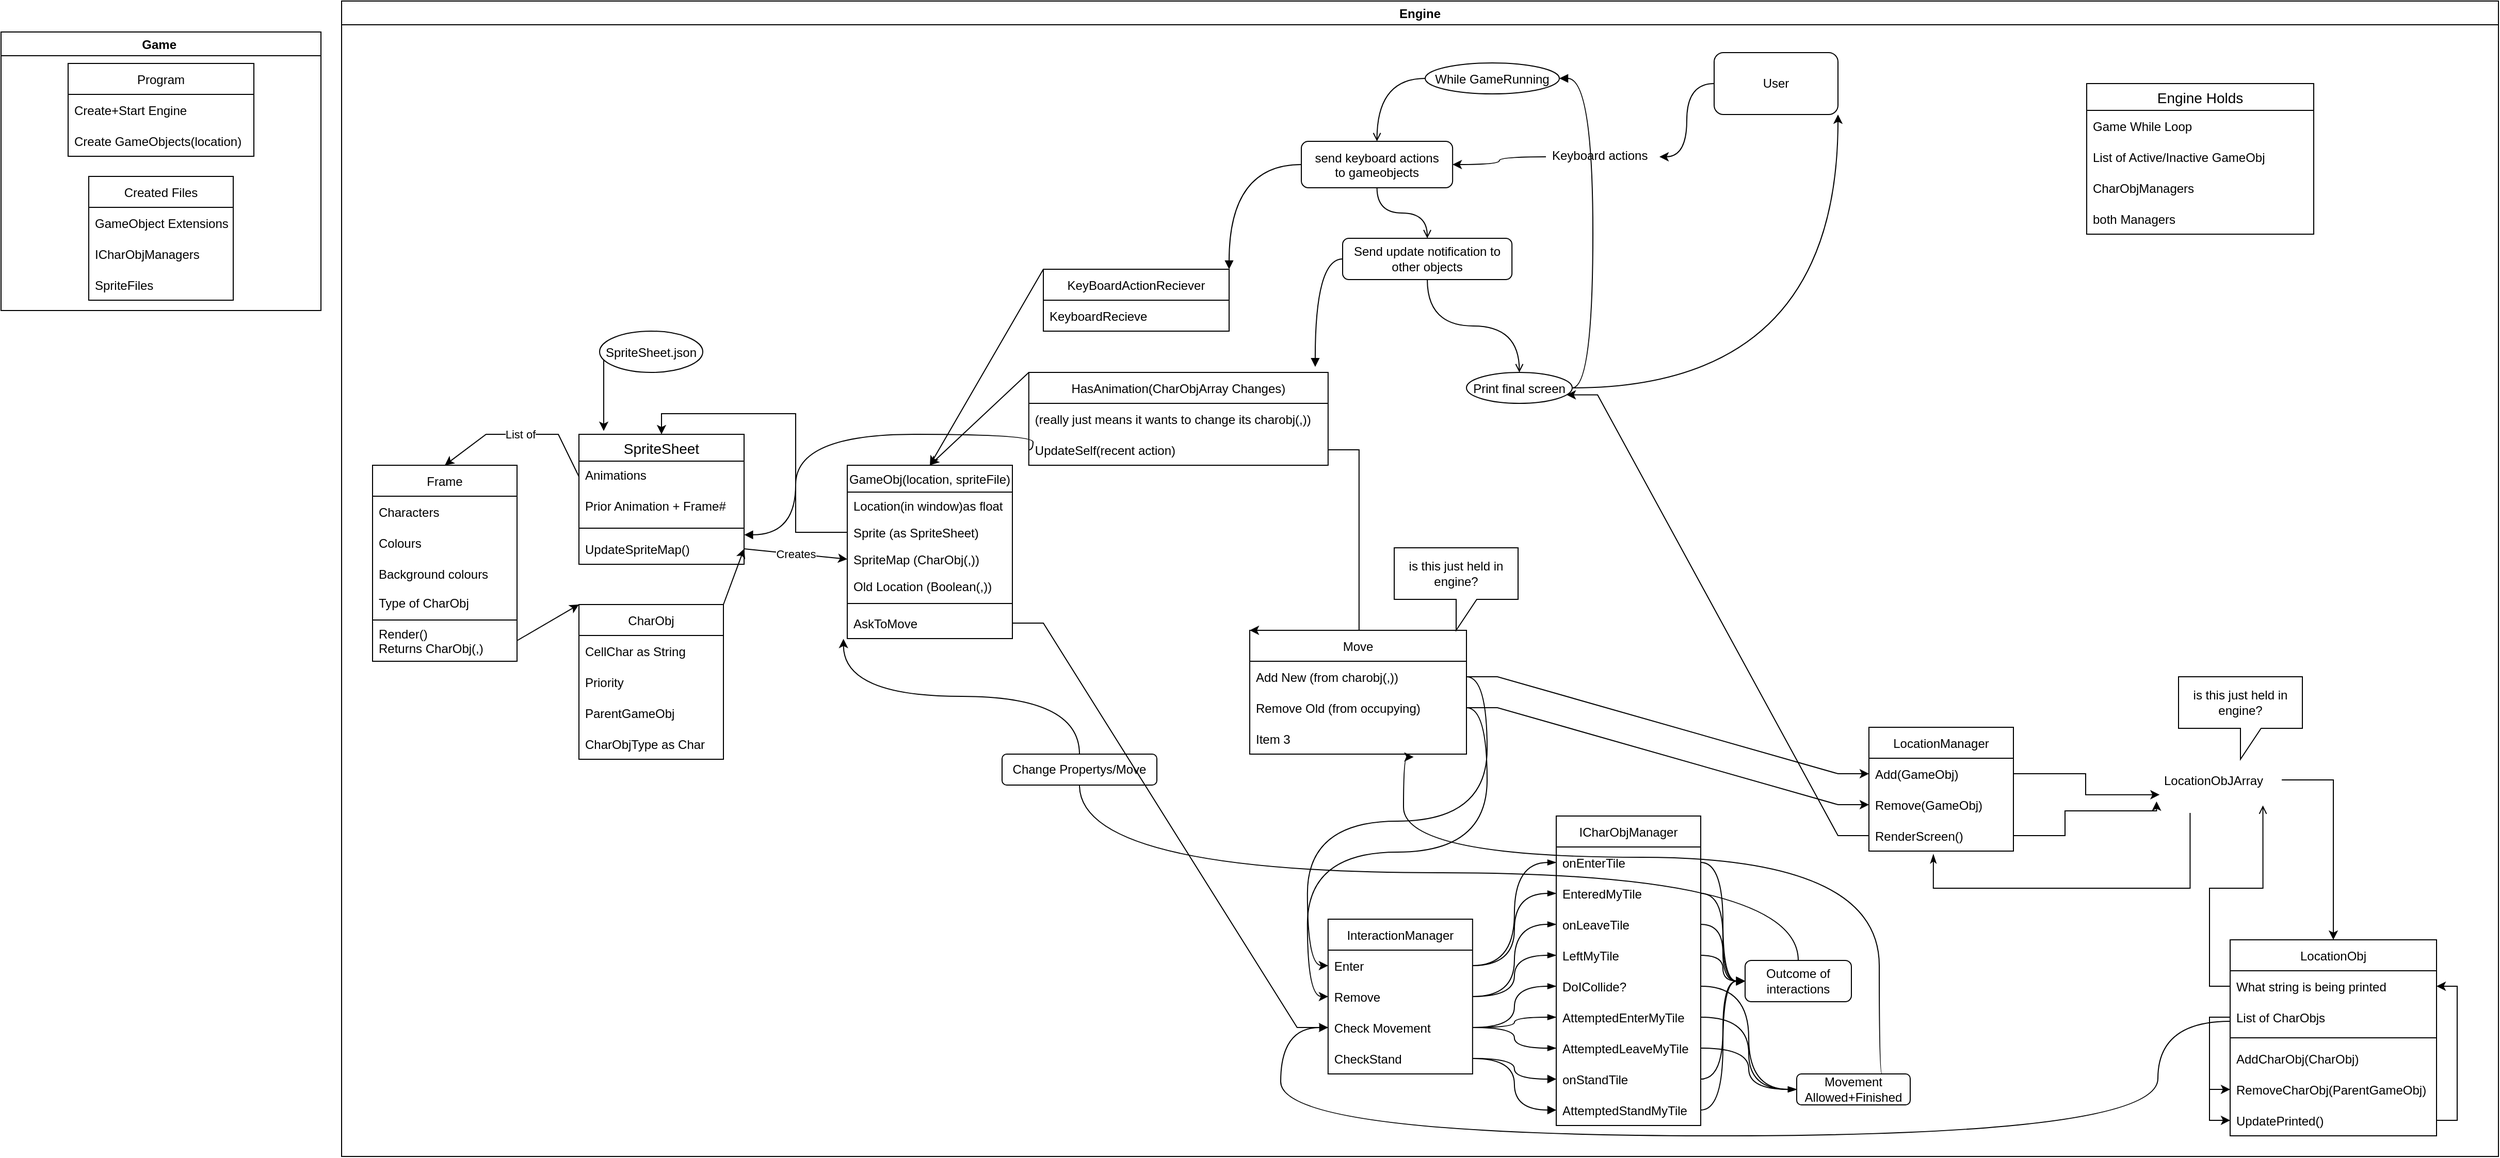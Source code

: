 <mxfile version="18.0.2" type="github">
  <diagram id="C5RBs43oDa-KdzZeNtuy" name="Page-1">
    <mxGraphModel dx="4382" dy="1985" grid="1" gridSize="10" guides="1" tooltips="1" connect="1" arrows="1" fold="1" page="1" pageScale="1" pageWidth="827" pageHeight="1169" background="none" math="0" shadow="0">
      <root>
        <mxCell id="WIyWlLk6GJQsqaUBKTNV-0" />
        <mxCell id="WIyWlLk6GJQsqaUBKTNV-1" parent="WIyWlLk6GJQsqaUBKTNV-0" />
        <mxCell id="uw-3SkWvDOImLK82JJSa-87" value="LocationManager" style="swimlane;fontStyle=0;childLayout=stackLayout;horizontal=1;startSize=30;horizontalStack=0;resizeParent=1;resizeParentMax=0;resizeLast=0;collapsible=1;marginBottom=0;sketch=0;strokeColor=default;" parent="WIyWlLk6GJQsqaUBKTNV-1" vertex="1">
          <mxGeometry x="1020" y="714" width="140" height="120" as="geometry" />
        </mxCell>
        <mxCell id="uw-3SkWvDOImLK82JJSa-126" value="Add(GameObj)" style="text;strokeColor=none;fillColor=none;align=left;verticalAlign=middle;spacingLeft=4;spacingRight=4;overflow=hidden;points=[[0,0.5],[1,0.5]];portConstraint=eastwest;rotatable=0;sketch=0;" parent="uw-3SkWvDOImLK82JJSa-87" vertex="1">
          <mxGeometry y="30" width="140" height="30" as="geometry" />
        </mxCell>
        <mxCell id="uw-3SkWvDOImLK82JJSa-120" value="Remove(GameObj)" style="text;strokeColor=none;fillColor=none;align=left;verticalAlign=middle;spacingLeft=4;spacingRight=4;overflow=hidden;points=[[0,0.5],[1,0.5]];portConstraint=eastwest;rotatable=0;sketch=0;" parent="uw-3SkWvDOImLK82JJSa-87" vertex="1">
          <mxGeometry y="60" width="140" height="30" as="geometry" />
        </mxCell>
        <mxCell id="uw-3SkWvDOImLK82JJSa-130" value="RenderScreen()" style="text;strokeColor=none;fillColor=none;align=left;verticalAlign=middle;spacingLeft=4;spacingRight=4;overflow=hidden;points=[[0,0.5],[1,0.5]];portConstraint=eastwest;rotatable=0;sketch=0;" parent="uw-3SkWvDOImLK82JJSa-87" vertex="1">
          <mxGeometry y="90" width="140" height="30" as="geometry" />
        </mxCell>
        <mxCell id="uw-3SkWvDOImLK82JJSa-127" style="edgeStyle=orthogonalEdgeStyle;rounded=0;orthogonalLoop=1;jettySize=auto;html=1;entryX=0.014;entryY=0.787;entryDx=0;entryDy=0;entryPerimeter=0;" parent="WIyWlLk6GJQsqaUBKTNV-1" source="uw-3SkWvDOImLK82JJSa-126" target="uw-3SkWvDOImLK82JJSa-88" edge="1">
          <mxGeometry relative="1" as="geometry" />
        </mxCell>
        <mxCell id="uw-3SkWvDOImLK82JJSa-129" style="edgeStyle=orthogonalEdgeStyle;rounded=0;orthogonalLoop=1;jettySize=auto;html=1;entryX=-0.011;entryY=0.918;entryDx=0;entryDy=0;entryPerimeter=0;exitX=1;exitY=0.5;exitDx=0;exitDy=0;" parent="WIyWlLk6GJQsqaUBKTNV-1" source="uw-3SkWvDOImLK82JJSa-120" target="uw-3SkWvDOImLK82JJSa-88" edge="1">
          <mxGeometry relative="1" as="geometry">
            <Array as="points">
              <mxPoint x="1210" y="819" />
              <mxPoint x="1210" y="795" />
            </Array>
            <mxPoint x="1140" y="864" as="sourcePoint" />
          </mxGeometry>
        </mxCell>
        <mxCell id="_lH01QGYA5qxTX8Hv43l-6" style="edgeStyle=orthogonalEdgeStyle;rounded=0;orthogonalLoop=1;jettySize=auto;html=1;entryX=0.26;entryY=1.14;entryDx=0;entryDy=0;exitX=0.446;exitY=1.1;exitDx=0;exitDy=0;exitPerimeter=0;startArrow=classicThin;startFill=1;endArrow=none;endFill=0;entryPerimeter=0;" parent="WIyWlLk6GJQsqaUBKTNV-1" source="uw-3SkWvDOImLK82JJSa-130" target="uw-3SkWvDOImLK82JJSa-88" edge="1">
          <mxGeometry relative="1" as="geometry">
            <mxPoint x="1080" y="844" as="sourcePoint" />
            <Array as="points">
              <mxPoint x="1092" y="870" />
              <mxPoint x="1311" y="870" />
            </Array>
          </mxGeometry>
        </mxCell>
        <mxCell id="_lH01QGYA5qxTX8Hv43l-148" value="Game " style="swimlane;strokeWidth=1;startSize=23;" parent="WIyWlLk6GJQsqaUBKTNV-1" vertex="1">
          <mxGeometry x="-790" y="40" width="310" height="270" as="geometry" />
        </mxCell>
        <mxCell id="_lH01QGYA5qxTX8Hv43l-140" value="Program" style="swimlane;fontStyle=0;childLayout=stackLayout;horizontal=1;startSize=30;horizontalStack=0;resizeParent=1;resizeParentMax=0;resizeLast=0;collapsible=1;marginBottom=0;strokeWidth=1;" parent="_lH01QGYA5qxTX8Hv43l-148" vertex="1">
          <mxGeometry x="65" y="30.5" width="180" height="90" as="geometry" />
        </mxCell>
        <mxCell id="_lH01QGYA5qxTX8Hv43l-155" value="Create+Start Engine" style="text;strokeColor=none;fillColor=none;align=left;verticalAlign=middle;spacingLeft=4;spacingRight=4;overflow=hidden;points=[[0,0.5],[1,0.5]];portConstraint=eastwest;rotatable=0;" parent="_lH01QGYA5qxTX8Hv43l-140" vertex="1">
          <mxGeometry y="30" width="180" height="30" as="geometry" />
        </mxCell>
        <mxCell id="GDwrW4PY2rTZijkT4rZa-46" value="Create GameObjects(location)" style="text;strokeColor=none;fillColor=none;align=left;verticalAlign=middle;spacingLeft=4;spacingRight=4;overflow=hidden;points=[[0,0.5],[1,0.5]];portConstraint=eastwest;rotatable=0;" vertex="1" parent="_lH01QGYA5qxTX8Hv43l-140">
          <mxGeometry y="60" width="180" height="30" as="geometry" />
        </mxCell>
        <mxCell id="GDwrW4PY2rTZijkT4rZa-41" value="Created Files" style="swimlane;fontStyle=0;childLayout=stackLayout;horizontal=1;startSize=30;horizontalStack=0;resizeParent=1;resizeParentMax=0;resizeLast=0;collapsible=1;marginBottom=0;" vertex="1" parent="_lH01QGYA5qxTX8Hv43l-148">
          <mxGeometry x="85" y="140" width="140" height="120" as="geometry" />
        </mxCell>
        <mxCell id="_lH01QGYA5qxTX8Hv43l-150" value="GameObject Extensions" style="text;strokeColor=none;fillColor=none;align=left;verticalAlign=middle;spacingLeft=4;spacingRight=4;overflow=hidden;points=[[0,0.5],[1,0.5]];portConstraint=eastwest;rotatable=0;" parent="GDwrW4PY2rTZijkT4rZa-41" vertex="1">
          <mxGeometry y="30" width="140" height="30" as="geometry" />
        </mxCell>
        <mxCell id="_lH01QGYA5qxTX8Hv43l-151" value="ICharObjManagers" style="text;strokeColor=none;fillColor=none;align=left;verticalAlign=middle;spacingLeft=4;spacingRight=4;overflow=hidden;points=[[0,0.5],[1,0.5]];portConstraint=eastwest;rotatable=0;" parent="GDwrW4PY2rTZijkT4rZa-41" vertex="1">
          <mxGeometry y="60" width="140" height="30" as="geometry" />
        </mxCell>
        <mxCell id="_lH01QGYA5qxTX8Hv43l-152" value="SpriteFiles" style="text;strokeColor=none;fillColor=none;align=left;verticalAlign=middle;spacingLeft=4;spacingRight=4;overflow=hidden;points=[[0,0.5],[1,0.5]];portConstraint=eastwest;rotatable=0;" parent="GDwrW4PY2rTZijkT4rZa-41" vertex="1">
          <mxGeometry y="90" width="140" height="30" as="geometry" />
        </mxCell>
        <mxCell id="GDwrW4PY2rTZijkT4rZa-23" style="edgeStyle=entityRelationEdgeStyle;rounded=0;orthogonalLoop=1;jettySize=auto;html=1;entryX=0;entryY=0.5;entryDx=0;entryDy=0;exitX=1;exitY=0.5;exitDx=0;exitDy=0;" edge="1" parent="WIyWlLk6GJQsqaUBKTNV-1" source="GDwrW4PY2rTZijkT4rZa-30" target="uw-3SkWvDOImLK82JJSa-126">
          <mxGeometry relative="1" as="geometry">
            <mxPoint x="750" y="690" as="sourcePoint" />
          </mxGeometry>
        </mxCell>
        <mxCell id="GDwrW4PY2rTZijkT4rZa-24" style="edgeStyle=entityRelationEdgeStyle;rounded=0;orthogonalLoop=1;jettySize=auto;html=1;entryX=0;entryY=0.5;entryDx=0;entryDy=0;exitX=1;exitY=0.5;exitDx=0;exitDy=0;" edge="1" parent="WIyWlLk6GJQsqaUBKTNV-1" source="GDwrW4PY2rTZijkT4rZa-29" target="uw-3SkWvDOImLK82JJSa-120">
          <mxGeometry relative="1" as="geometry">
            <mxPoint x="750" y="690" as="sourcePoint" />
          </mxGeometry>
        </mxCell>
        <mxCell id="GDwrW4PY2rTZijkT4rZa-25" style="edgeStyle=entityRelationEdgeStyle;rounded=0;orthogonalLoop=1;jettySize=auto;html=1;entryX=1;entryY=0.75;entryDx=0;entryDy=0;" edge="1" parent="WIyWlLk6GJQsqaUBKTNV-1" source="uw-3SkWvDOImLK82JJSa-130" target="_lH01QGYA5qxTX8Hv43l-29">
          <mxGeometry relative="1" as="geometry" />
        </mxCell>
        <mxCell id="GDwrW4PY2rTZijkT4rZa-51" value="Engine" style="swimlane;" vertex="1" parent="WIyWlLk6GJQsqaUBKTNV-1">
          <mxGeometry x="-460" y="10" width="2090" height="1120" as="geometry" />
        </mxCell>
        <mxCell id="GDwrW4PY2rTZijkT4rZa-57" style="edgeStyle=orthogonalEdgeStyle;curved=1;rounded=0;orthogonalLoop=1;jettySize=auto;html=1;entryX=1;entryY=0.5;entryDx=0;entryDy=0;" edge="1" parent="GDwrW4PY2rTZijkT4rZa-51" source="uw-3SkWvDOImLK82JJSa-33" target="_lH01QGYA5qxTX8Hv43l-21">
          <mxGeometry relative="1" as="geometry" />
        </mxCell>
        <mxCell id="uw-3SkWvDOImLK82JJSa-33" value="Keyboard actions" style="text;strokeColor=none;fillColor=none;spacingLeft=4;spacingRight=4;overflow=hidden;rotatable=0;points=[[0,0.5],[1,0.5]];portConstraint=eastwest;fontSize=12;" parent="GDwrW4PY2rTZijkT4rZa-51" vertex="1">
          <mxGeometry x="1167" y="136" width="110" height="30" as="geometry" />
        </mxCell>
        <mxCell id="uw-3SkWvDOImLK82JJSa-74" value="Frame" style="swimlane;fontStyle=0;childLayout=stackLayout;horizontal=1;startSize=30;horizontalStack=0;resizeParent=1;resizeParentMax=0;resizeLast=0;collapsible=1;marginBottom=0;sketch=0;" parent="GDwrW4PY2rTZijkT4rZa-51" vertex="1">
          <mxGeometry x="30" y="450" width="140" height="190" as="geometry" />
        </mxCell>
        <mxCell id="uw-3SkWvDOImLK82JJSa-75" value="Characters" style="text;strokeColor=none;fillColor=none;align=left;verticalAlign=middle;spacingLeft=4;spacingRight=4;overflow=hidden;points=[[0,0.5],[1,0.5]];portConstraint=eastwest;rotatable=0;sketch=0;" parent="uw-3SkWvDOImLK82JJSa-74" vertex="1">
          <mxGeometry y="30" width="140" height="30" as="geometry" />
        </mxCell>
        <mxCell id="uw-3SkWvDOImLK82JJSa-76" value="Colours" style="text;strokeColor=none;fillColor=none;align=left;verticalAlign=middle;spacingLeft=4;spacingRight=4;overflow=hidden;points=[[0,0.5],[1,0.5]];portConstraint=eastwest;rotatable=0;sketch=0;" parent="uw-3SkWvDOImLK82JJSa-74" vertex="1">
          <mxGeometry y="60" width="140" height="30" as="geometry" />
        </mxCell>
        <mxCell id="uw-3SkWvDOImLK82JJSa-77" value="Background colours" style="text;strokeColor=none;fillColor=none;align=left;verticalAlign=middle;spacingLeft=4;spacingRight=4;overflow=hidden;points=[[0,0.5],[1,0.5]];portConstraint=eastwest;rotatable=0;sketch=0;" parent="uw-3SkWvDOImLK82JJSa-74" vertex="1">
          <mxGeometry y="90" width="140" height="30" as="geometry" />
        </mxCell>
        <mxCell id="uw-3SkWvDOImLK82JJSa-80" value="Type of CharObj" style="text;strokeColor=none;fillColor=none;spacingLeft=4;spacingRight=4;overflow=hidden;rotatable=0;points=[[0,0.5],[1,0.5]];portConstraint=eastwest;fontSize=12;sketch=0;" parent="uw-3SkWvDOImLK82JJSa-74" vertex="1">
          <mxGeometry y="120" width="140" height="30" as="geometry" />
        </mxCell>
        <mxCell id="uw-3SkWvDOImLK82JJSa-82" value="Render()&#xa;Returns CharObj(,)" style="text;strokeColor=default;fillColor=none;spacingLeft=4;spacingRight=4;overflow=hidden;rotatable=0;points=[[0,0.5],[1,0.5]];portConstraint=eastwest;fontSize=12;sketch=0;" parent="uw-3SkWvDOImLK82JJSa-74" vertex="1">
          <mxGeometry y="150" width="140" height="40" as="geometry" />
        </mxCell>
        <mxCell id="uw-3SkWvDOImLK82JJSa-47" value="SpriteSheet.json" style="ellipse" parent="GDwrW4PY2rTZijkT4rZa-51" vertex="1">
          <mxGeometry x="250" y="320" width="100" height="40" as="geometry" />
        </mxCell>
        <mxCell id="uw-3SkWvDOImLK82JJSa-41" value="SpriteSheet" style="swimlane;fontStyle=0;childLayout=stackLayout;horizontal=1;startSize=26;horizontalStack=0;resizeParent=1;resizeParentMax=0;resizeLast=0;collapsible=1;marginBottom=0;align=center;fontSize=14;" parent="GDwrW4PY2rTZijkT4rZa-51" vertex="1">
          <mxGeometry x="230" y="420" width="160" height="126" as="geometry" />
        </mxCell>
        <mxCell id="uw-3SkWvDOImLK82JJSa-43" value="Animations" style="text;strokeColor=none;fillColor=none;spacingLeft=4;spacingRight=4;overflow=hidden;rotatable=0;points=[[0,0.5],[1,0.5]];portConstraint=eastwest;fontSize=12;" parent="uw-3SkWvDOImLK82JJSa-41" vertex="1">
          <mxGeometry y="26" width="160" height="30" as="geometry" />
        </mxCell>
        <mxCell id="uw-3SkWvDOImLK82JJSa-44" value="Prior Animation + Frame#" style="text;strokeColor=none;fillColor=none;spacingLeft=4;spacingRight=4;overflow=hidden;rotatable=0;points=[[0,0.5],[1,0.5]];portConstraint=eastwest;fontSize=12;" parent="uw-3SkWvDOImLK82JJSa-41" vertex="1">
          <mxGeometry y="56" width="160" height="30" as="geometry" />
        </mxCell>
        <mxCell id="uw-3SkWvDOImLK82JJSa-116" value="" style="line;strokeWidth=1;html=1;perimeter=backbonePerimeter;points=[];outlineConnect=0;sketch=0;" parent="uw-3SkWvDOImLK82JJSa-41" vertex="1">
          <mxGeometry y="86" width="160" height="10" as="geometry" />
        </mxCell>
        <mxCell id="uw-3SkWvDOImLK82JJSa-117" value="UpdateSpriteMap()" style="text;strokeColor=none;fillColor=none;align=left;verticalAlign=middle;spacingLeft=4;spacingRight=4;overflow=hidden;points=[[0,0.5],[1,0.5]];portConstraint=eastwest;rotatable=0;sketch=0;" parent="uw-3SkWvDOImLK82JJSa-41" vertex="1">
          <mxGeometry y="96" width="160" height="30" as="geometry" />
        </mxCell>
        <mxCell id="uw-3SkWvDOImLK82JJSa-72" value="" style="endArrow=classic;html=1;rounded=0;exitX=0;exitY=0.5;exitDx=0;exitDy=0;entryX=0.5;entryY=0;entryDx=0;entryDy=0;" parent="GDwrW4PY2rTZijkT4rZa-51" source="uw-3SkWvDOImLK82JJSa-43" target="uw-3SkWvDOImLK82JJSa-74" edge="1">
          <mxGeometry relative="1" as="geometry">
            <mxPoint x="490" y="461" as="sourcePoint" />
            <mxPoint x="230" y="460" as="targetPoint" />
            <Array as="points">
              <mxPoint x="210" y="420" />
              <mxPoint x="140" y="420" />
            </Array>
          </mxGeometry>
        </mxCell>
        <mxCell id="uw-3SkWvDOImLK82JJSa-73" value="List of" style="edgeLabel;resizable=0;html=1;align=center;verticalAlign=middle;sketch=0;" parent="uw-3SkWvDOImLK82JJSa-72" connectable="0" vertex="1">
          <mxGeometry relative="1" as="geometry" />
        </mxCell>
        <mxCell id="uw-3SkWvDOImLK82JJSa-49" value="" style="edgeStyle=elbowEdgeStyle;elbow=horizontal;entryX=0.15;entryY=-0.026;entryDx=0;entryDy=0;entryPerimeter=0;" parent="GDwrW4PY2rTZijkT4rZa-51" source="uw-3SkWvDOImLK82JJSa-47" target="uw-3SkWvDOImLK82JJSa-41" edge="1">
          <mxGeometry relative="1" as="geometry" />
        </mxCell>
        <mxCell id="_lH01QGYA5qxTX8Hv43l-11" value="CharObj" style="swimlane;fontStyle=0;childLayout=stackLayout;horizontal=1;startSize=30;horizontalStack=0;resizeParent=1;resizeParentMax=0;resizeLast=0;collapsible=1;marginBottom=0;strokeWidth=1;" parent="GDwrW4PY2rTZijkT4rZa-51" vertex="1">
          <mxGeometry x="230" y="585" width="140" height="150" as="geometry" />
        </mxCell>
        <mxCell id="_lH01QGYA5qxTX8Hv43l-12" value="CellChar as String" style="text;strokeColor=none;fillColor=none;align=left;verticalAlign=middle;spacingLeft=4;spacingRight=4;overflow=hidden;points=[[0,0.5],[1,0.5]];portConstraint=eastwest;rotatable=0;" parent="_lH01QGYA5qxTX8Hv43l-11" vertex="1">
          <mxGeometry y="30" width="140" height="30" as="geometry" />
        </mxCell>
        <mxCell id="_lH01QGYA5qxTX8Hv43l-13" value="Priority" style="text;strokeColor=none;fillColor=none;align=left;verticalAlign=middle;spacingLeft=4;spacingRight=4;overflow=hidden;points=[[0,0.5],[1,0.5]];portConstraint=eastwest;rotatable=0;" parent="_lH01QGYA5qxTX8Hv43l-11" vertex="1">
          <mxGeometry y="60" width="140" height="30" as="geometry" />
        </mxCell>
        <mxCell id="_lH01QGYA5qxTX8Hv43l-14" value="ParentGameObj" style="text;strokeColor=none;fillColor=none;align=left;verticalAlign=middle;spacingLeft=4;spacingRight=4;overflow=hidden;points=[[0,0.5],[1,0.5]];portConstraint=eastwest;rotatable=0;" parent="_lH01QGYA5qxTX8Hv43l-11" vertex="1">
          <mxGeometry y="90" width="140" height="30" as="geometry" />
        </mxCell>
        <mxCell id="_lH01QGYA5qxTX8Hv43l-15" value="CharObjType as Char" style="text;strokeColor=none;fillColor=none;align=left;verticalAlign=middle;spacingLeft=4;spacingRight=4;overflow=hidden;points=[[0,0.5],[1,0.5]];portConstraint=eastwest;rotatable=0;" parent="_lH01QGYA5qxTX8Hv43l-11" vertex="1">
          <mxGeometry y="120" width="140" height="30" as="geometry" />
        </mxCell>
        <mxCell id="_lH01QGYA5qxTX8Hv43l-16" value="" style="endArrow=classic;html=1;rounded=0;exitX=1;exitY=0.5;exitDx=0;exitDy=0;entryX=0;entryY=0;entryDx=0;entryDy=0;" parent="GDwrW4PY2rTZijkT4rZa-51" source="uw-3SkWvDOImLK82JJSa-82" target="_lH01QGYA5qxTX8Hv43l-11" edge="1">
          <mxGeometry width="50" height="50" relative="1" as="geometry">
            <mxPoint x="410" y="650" as="sourcePoint" />
            <mxPoint x="460" y="600" as="targetPoint" />
          </mxGeometry>
        </mxCell>
        <mxCell id="_lH01QGYA5qxTX8Hv43l-18" value="" style="endArrow=classic;html=1;rounded=0;entryX=1;entryY=0.5;entryDx=0;entryDy=0;exitX=1;exitY=0;exitDx=0;exitDy=0;" parent="GDwrW4PY2rTZijkT4rZa-51" source="_lH01QGYA5qxTX8Hv43l-11" target="uw-3SkWvDOImLK82JJSa-117" edge="1">
          <mxGeometry width="50" height="50" relative="1" as="geometry">
            <mxPoint x="250" y="640" as="sourcePoint" />
            <mxPoint x="530" y="630" as="targetPoint" />
          </mxGeometry>
        </mxCell>
        <mxCell id="zkfFHV4jXpPFQw0GAbJ--6" value="GameObj(location, spriteFile)" style="swimlane;fontStyle=0;align=center;verticalAlign=top;childLayout=stackLayout;horizontal=1;startSize=26;horizontalStack=0;resizeParent=1;resizeLast=0;collapsible=1;marginBottom=0;rounded=0;shadow=0;strokeWidth=1;" parent="GDwrW4PY2rTZijkT4rZa-51" vertex="1">
          <mxGeometry x="490" y="450" width="160" height="168" as="geometry">
            <mxRectangle x="130" y="380" width="160" height="26" as="alternateBounds" />
          </mxGeometry>
        </mxCell>
        <mxCell id="zkfFHV4jXpPFQw0GAbJ--7" value="Location(in window)as float" style="text;align=left;verticalAlign=top;spacingLeft=4;spacingRight=4;overflow=hidden;rotatable=0;points=[[0,0.5],[1,0.5]];portConstraint=eastwest;" parent="zkfFHV4jXpPFQw0GAbJ--6" vertex="1">
          <mxGeometry y="26" width="160" height="26" as="geometry" />
        </mxCell>
        <mxCell id="zkfFHV4jXpPFQw0GAbJ--8" value="Sprite (as SpriteSheet)" style="text;align=left;verticalAlign=top;spacingLeft=4;spacingRight=4;overflow=hidden;rotatable=0;points=[[0,0.5],[1,0.5]];portConstraint=eastwest;rounded=0;shadow=0;html=0;" parent="zkfFHV4jXpPFQw0GAbJ--6" vertex="1">
          <mxGeometry y="52" width="160" height="26" as="geometry" />
        </mxCell>
        <mxCell id="uw-3SkWvDOImLK82JJSa-38" value="SpriteMap (CharObj(,))&#xa;" style="text;align=left;verticalAlign=top;spacingLeft=4;spacingRight=4;overflow=hidden;rotatable=0;points=[[0,0.5],[1,0.5]];portConstraint=eastwest;rounded=0;shadow=0;html=0;" parent="zkfFHV4jXpPFQw0GAbJ--6" vertex="1">
          <mxGeometry y="78" width="160" height="26" as="geometry" />
        </mxCell>
        <mxCell id="uw-3SkWvDOImLK82JJSa-39" value="Old Location (Boolean(,))" style="text;align=left;verticalAlign=top;spacingLeft=4;spacingRight=4;overflow=hidden;rotatable=0;points=[[0,0.5],[1,0.5]];portConstraint=eastwest;rounded=0;shadow=0;html=0;" parent="zkfFHV4jXpPFQw0GAbJ--6" vertex="1">
          <mxGeometry y="104" width="160" height="26" as="geometry" />
        </mxCell>
        <mxCell id="zkfFHV4jXpPFQw0GAbJ--9" value="" style="line;html=1;strokeWidth=1;align=left;verticalAlign=middle;spacingTop=-1;spacingLeft=3;spacingRight=3;rotatable=0;labelPosition=right;points=[];portConstraint=eastwest;" parent="zkfFHV4jXpPFQw0GAbJ--6" vertex="1">
          <mxGeometry y="130" width="160" height="8" as="geometry" />
        </mxCell>
        <mxCell id="_lH01QGYA5qxTX8Hv43l-79" value="AskToMove" style="text;strokeColor=none;fillColor=none;align=left;verticalAlign=middle;spacingLeft=4;spacingRight=4;overflow=hidden;points=[[0,0.5],[1,0.5]];portConstraint=eastwest;rotatable=0;" parent="zkfFHV4jXpPFQw0GAbJ--6" vertex="1">
          <mxGeometry y="138" width="160" height="30" as="geometry" />
        </mxCell>
        <mxCell id="uw-3SkWvDOImLK82JJSa-59" style="edgeStyle=orthogonalEdgeStyle;rounded=0;orthogonalLoop=1;jettySize=auto;html=1;entryX=0.5;entryY=0;entryDx=0;entryDy=0;" parent="GDwrW4PY2rTZijkT4rZa-51" source="zkfFHV4jXpPFQw0GAbJ--8" target="uw-3SkWvDOImLK82JJSa-41" edge="1">
          <mxGeometry relative="1" as="geometry" />
        </mxCell>
        <mxCell id="uw-3SkWvDOImLK82JJSa-65" value="" style="endArrow=classic;html=1;rounded=0;exitX=1;exitY=0.5;exitDx=0;exitDy=0;entryX=0;entryY=0.5;entryDx=0;entryDy=0;" parent="GDwrW4PY2rTZijkT4rZa-51" source="uw-3SkWvDOImLK82JJSa-117" target="uw-3SkWvDOImLK82JJSa-38" edge="1">
          <mxGeometry relative="1" as="geometry">
            <mxPoint x="680" y="670" as="sourcePoint" />
            <mxPoint x="780" y="670" as="targetPoint" />
          </mxGeometry>
        </mxCell>
        <mxCell id="uw-3SkWvDOImLK82JJSa-66" value="Creates" style="edgeLabel;resizable=0;html=1;align=center;verticalAlign=middle;sketch=0;" parent="uw-3SkWvDOImLK82JJSa-65" connectable="0" vertex="1">
          <mxGeometry relative="1" as="geometry" />
        </mxCell>
        <mxCell id="_lH01QGYA5qxTX8Hv43l-46" value="HasAnimation(CharObjArray Changes)" style="swimlane;fontStyle=0;childLayout=stackLayout;horizontal=1;startSize=30;horizontalStack=0;resizeParent=1;resizeParentMax=0;resizeLast=0;collapsible=1;marginBottom=0;strokeWidth=1;" parent="GDwrW4PY2rTZijkT4rZa-51" vertex="1">
          <mxGeometry x="665.92" y="360" width="290" height="90" as="geometry" />
        </mxCell>
        <mxCell id="_lH01QGYA5qxTX8Hv43l-157" value="(really just means it wants to change its charobj(,))" style="text;strokeColor=none;fillColor=none;align=left;verticalAlign=middle;spacingLeft=4;spacingRight=4;overflow=hidden;points=[[0,0.5],[1,0.5]];portConstraint=eastwest;rotatable=0;" parent="_lH01QGYA5qxTX8Hv43l-46" vertex="1">
          <mxGeometry y="30" width="290" height="30" as="geometry" />
        </mxCell>
        <mxCell id="_lH01QGYA5qxTX8Hv43l-47" value="UpdateSelf(recent action)" style="text;strokeColor=none;fillColor=none;align=left;verticalAlign=middle;spacingLeft=4;spacingRight=4;overflow=hidden;points=[[0,0.5],[1,0.5]];portConstraint=eastwest;rotatable=0;" parent="_lH01QGYA5qxTX8Hv43l-46" vertex="1">
          <mxGeometry y="60" width="290" height="30" as="geometry" />
        </mxCell>
        <mxCell id="_lH01QGYA5qxTX8Hv43l-156" style="edgeStyle=orthogonalEdgeStyle;curved=1;orthogonalLoop=1;jettySize=auto;html=1;entryX=1.001;entryY=0.047;entryDx=0;entryDy=0;startArrow=none;startFill=0;endArrow=block;endFill=1;entryPerimeter=0;exitX=0;exitY=0.5;exitDx=0;exitDy=0;" parent="GDwrW4PY2rTZijkT4rZa-51" source="_lH01QGYA5qxTX8Hv43l-47" target="uw-3SkWvDOImLK82JJSa-117" edge="1">
          <mxGeometry relative="1" as="geometry">
            <Array as="points">
              <mxPoint x="670" y="420" />
              <mxPoint x="440" y="420" />
              <mxPoint x="440" y="517" />
            </Array>
          </mxGeometry>
        </mxCell>
        <mxCell id="GDwrW4PY2rTZijkT4rZa-27" style="edgeStyle=none;rounded=0;orthogonalLoop=1;jettySize=auto;html=1;exitX=0;exitY=0;exitDx=0;exitDy=0;entryX=0.5;entryY=0;entryDx=0;entryDy=0;" edge="1" parent="GDwrW4PY2rTZijkT4rZa-51" source="_lH01QGYA5qxTX8Hv43l-46" target="zkfFHV4jXpPFQw0GAbJ--6">
          <mxGeometry relative="1" as="geometry" />
        </mxCell>
        <mxCell id="_lH01QGYA5qxTX8Hv43l-40" value="KeyBoardActionReciever" style="swimlane;fontStyle=0;childLayout=stackLayout;horizontal=1;startSize=30;horizontalStack=0;resizeParent=1;resizeParentMax=0;resizeLast=0;collapsible=1;marginBottom=0;strokeWidth=1;" parent="GDwrW4PY2rTZijkT4rZa-51" vertex="1">
          <mxGeometry x="680" y="260" width="180" height="60" as="geometry" />
        </mxCell>
        <mxCell id="_lH01QGYA5qxTX8Hv43l-43" value="KeyboardRecieve" style="text;strokeColor=none;fillColor=none;align=left;verticalAlign=middle;spacingLeft=4;spacingRight=4;overflow=hidden;points=[[0,0.5],[1,0.5]];portConstraint=eastwest;rotatable=0;" parent="_lH01QGYA5qxTX8Hv43l-40" vertex="1">
          <mxGeometry y="30" width="180" height="30" as="geometry" />
        </mxCell>
        <mxCell id="GDwrW4PY2rTZijkT4rZa-26" style="rounded=0;orthogonalLoop=1;jettySize=auto;html=1;exitX=0;exitY=0;exitDx=0;exitDy=0;entryX=0.5;entryY=0;entryDx=0;entryDy=0;" edge="1" parent="GDwrW4PY2rTZijkT4rZa-51" source="_lH01QGYA5qxTX8Hv43l-40" target="zkfFHV4jXpPFQw0GAbJ--6">
          <mxGeometry relative="1" as="geometry" />
        </mxCell>
        <mxCell id="_lH01QGYA5qxTX8Hv43l-21" value="send keyboard actions&#xa;to gameobjects" style="rounded=1;" parent="GDwrW4PY2rTZijkT4rZa-51" vertex="1">
          <mxGeometry x="930" y="136" width="146.58" height="45" as="geometry" />
        </mxCell>
        <mxCell id="_lH01QGYA5qxTX8Hv43l-109" style="edgeStyle=orthogonalEdgeStyle;curved=1;orthogonalLoop=1;jettySize=auto;html=1;entryX=1;entryY=0;entryDx=0;entryDy=0;startArrow=none;startFill=0;endArrow=block;endFill=1;" parent="GDwrW4PY2rTZijkT4rZa-51" source="_lH01QGYA5qxTX8Hv43l-21" target="_lH01QGYA5qxTX8Hv43l-40" edge="1">
          <mxGeometry relative="1" as="geometry" />
        </mxCell>
        <mxCell id="_lH01QGYA5qxTX8Hv43l-20" value="While GameRunning" style="ellipse" parent="GDwrW4PY2rTZijkT4rZa-51" vertex="1">
          <mxGeometry x="1049.998" y="60" width="130" height="30" as="geometry" />
        </mxCell>
        <mxCell id="_lH01QGYA5qxTX8Hv43l-32" style="edgeStyle=orthogonalEdgeStyle;orthogonalLoop=1;jettySize=auto;html=1;entryX=0.5;entryY=0;entryDx=0;entryDy=0;startArrow=none;startFill=0;endArrow=open;endFill=0;curved=1;exitX=0;exitY=0.5;exitDx=0;exitDy=0;" parent="GDwrW4PY2rTZijkT4rZa-51" source="_lH01QGYA5qxTX8Hv43l-20" target="_lH01QGYA5qxTX8Hv43l-21" edge="1">
          <mxGeometry relative="1" as="geometry" />
        </mxCell>
        <mxCell id="_lH01QGYA5qxTX8Hv43l-34" value="Send update notification to other objects" style="rounded=1;whiteSpace=wrap;html=1;strokeWidth=1;" parent="GDwrW4PY2rTZijkT4rZa-51" vertex="1">
          <mxGeometry x="970" y="230" width="164.08" height="40" as="geometry" />
        </mxCell>
        <mxCell id="_lH01QGYA5qxTX8Hv43l-35" style="edgeStyle=orthogonalEdgeStyle;curved=1;orthogonalLoop=1;jettySize=auto;html=1;entryX=0.5;entryY=0;entryDx=0;entryDy=0;startArrow=none;startFill=0;endArrow=open;endFill=0;" parent="GDwrW4PY2rTZijkT4rZa-51" source="_lH01QGYA5qxTX8Hv43l-21" target="_lH01QGYA5qxTX8Hv43l-34" edge="1">
          <mxGeometry relative="1" as="geometry" />
        </mxCell>
        <mxCell id="_lH01QGYA5qxTX8Hv43l-108" style="edgeStyle=orthogonalEdgeStyle;curved=1;orthogonalLoop=1;jettySize=auto;html=1;entryX=0.957;entryY=-0.06;entryDx=0;entryDy=0;startArrow=none;startFill=0;endArrow=block;endFill=1;exitX=0;exitY=0.5;exitDx=0;exitDy=0;entryPerimeter=0;" parent="GDwrW4PY2rTZijkT4rZa-51" source="_lH01QGYA5qxTX8Hv43l-34" target="_lH01QGYA5qxTX8Hv43l-46" edge="1">
          <mxGeometry relative="1" as="geometry">
            <mxPoint x="955.92" y="300" as="targetPoint" />
          </mxGeometry>
        </mxCell>
        <mxCell id="_lH01QGYA5qxTX8Hv43l-29" value="Print final screen" style="ellipse" parent="GDwrW4PY2rTZijkT4rZa-51" vertex="1">
          <mxGeometry x="1089.999" y="360" width="102.5" height="30" as="geometry" />
        </mxCell>
        <mxCell id="_lH01QGYA5qxTX8Hv43l-128" style="edgeStyle=orthogonalEdgeStyle;curved=1;orthogonalLoop=1;jettySize=auto;html=1;startArrow=none;startFill=0;endArrow=block;endFill=1;entryX=1;entryY=0.5;entryDx=0;entryDy=0;exitX=1;exitY=0.5;exitDx=0;exitDy=0;" parent="GDwrW4PY2rTZijkT4rZa-51" source="_lH01QGYA5qxTX8Hv43l-29" target="_lH01QGYA5qxTX8Hv43l-20" edge="1">
          <mxGeometry relative="1" as="geometry">
            <mxPoint x="1160" y="10" as="targetPoint" />
          </mxGeometry>
        </mxCell>
        <mxCell id="_lH01QGYA5qxTX8Hv43l-39" style="edgeStyle=orthogonalEdgeStyle;curved=1;orthogonalLoop=1;jettySize=auto;html=1;entryX=0.5;entryY=0;entryDx=0;entryDy=0;startArrow=none;startFill=0;endArrow=open;endFill=0;" parent="GDwrW4PY2rTZijkT4rZa-51" source="_lH01QGYA5qxTX8Hv43l-34" target="_lH01QGYA5qxTX8Hv43l-29" edge="1">
          <mxGeometry relative="1" as="geometry" />
        </mxCell>
        <mxCell id="GDwrW4PY2rTZijkT4rZa-39" value="Change Propertys/Move" style="rounded=1;whiteSpace=wrap;html=1;" vertex="1" parent="GDwrW4PY2rTZijkT4rZa-51">
          <mxGeometry x="640" y="730" width="150" height="30" as="geometry" />
        </mxCell>
        <mxCell id="GDwrW4PY2rTZijkT4rZa-38" style="edgeStyle=orthogonalEdgeStyle;curved=1;rounded=0;orthogonalLoop=1;jettySize=auto;html=1;exitX=0.5;exitY=0;exitDx=0;exitDy=0;entryX=-0.023;entryY=1.008;entryDx=0;entryDy=0;entryPerimeter=0;startArrow=none;" edge="1" parent="GDwrW4PY2rTZijkT4rZa-51" source="GDwrW4PY2rTZijkT4rZa-39" target="_lH01QGYA5qxTX8Hv43l-79">
          <mxGeometry relative="1" as="geometry">
            <mxPoint x="760" y="750" as="targetPoint" />
          </mxGeometry>
        </mxCell>
        <mxCell id="_lH01QGYA5qxTX8Hv43l-52" value="InteractionManager" style="swimlane;fontStyle=0;childLayout=stackLayout;horizontal=1;startSize=30;horizontalStack=0;resizeParent=1;resizeParentMax=0;resizeLast=0;collapsible=1;marginBottom=0;strokeWidth=1;" parent="GDwrW4PY2rTZijkT4rZa-51" vertex="1">
          <mxGeometry x="955.92" y="890" width="140" height="150" as="geometry" />
        </mxCell>
        <mxCell id="_lH01QGYA5qxTX8Hv43l-53" value="Enter" style="text;strokeColor=none;fillColor=none;align=left;verticalAlign=middle;spacingLeft=4;spacingRight=4;overflow=hidden;points=[[0,0.5],[1,0.5]];portConstraint=eastwest;rotatable=0;" parent="_lH01QGYA5qxTX8Hv43l-52" vertex="1">
          <mxGeometry y="30" width="140" height="30" as="geometry" />
        </mxCell>
        <mxCell id="_lH01QGYA5qxTX8Hv43l-54" value="Remove" style="text;strokeColor=none;fillColor=none;align=left;verticalAlign=middle;spacingLeft=4;spacingRight=4;overflow=hidden;points=[[0,0.5],[1,0.5]];portConstraint=eastwest;rotatable=0;" parent="_lH01QGYA5qxTX8Hv43l-52" vertex="1">
          <mxGeometry y="60" width="140" height="30" as="geometry" />
        </mxCell>
        <mxCell id="_lH01QGYA5qxTX8Hv43l-55" value="Check Movement" style="text;strokeColor=none;fillColor=none;align=left;verticalAlign=middle;spacingLeft=4;spacingRight=4;overflow=hidden;points=[[0,0.5],[1,0.5]];portConstraint=eastwest;rotatable=0;" parent="_lH01QGYA5qxTX8Hv43l-52" vertex="1">
          <mxGeometry y="90" width="140" height="30" as="geometry" />
        </mxCell>
        <mxCell id="_lH01QGYA5qxTX8Hv43l-104" value="CheckStand" style="text;strokeColor=none;fillColor=none;align=left;verticalAlign=middle;spacingLeft=4;spacingRight=4;overflow=hidden;points=[[0,0.5],[1,0.5]];portConstraint=eastwest;rotatable=0;" parent="_lH01QGYA5qxTX8Hv43l-52" vertex="1">
          <mxGeometry y="120" width="140" height="30" as="geometry" />
        </mxCell>
        <mxCell id="GDwrW4PY2rTZijkT4rZa-12" style="edgeStyle=entityRelationEdgeStyle;rounded=0;orthogonalLoop=1;jettySize=auto;html=1;entryX=0;entryY=0.5;entryDx=0;entryDy=0;" edge="1" parent="GDwrW4PY2rTZijkT4rZa-51" source="_lH01QGYA5qxTX8Hv43l-79" target="_lH01QGYA5qxTX8Hv43l-55">
          <mxGeometry relative="1" as="geometry" />
        </mxCell>
        <mxCell id="_lH01QGYA5qxTX8Hv43l-56" value="ICharObjManager" style="swimlane;fontStyle=0;childLayout=stackLayout;horizontal=1;startSize=30;horizontalStack=0;resizeParent=1;resizeParentMax=0;resizeLast=0;collapsible=1;marginBottom=0;strokeWidth=1;" parent="GDwrW4PY2rTZijkT4rZa-51" vertex="1">
          <mxGeometry x="1177" y="790" width="140" height="300" as="geometry" />
        </mxCell>
        <mxCell id="_lH01QGYA5qxTX8Hv43l-57" value="onEnterTile" style="text;strokeColor=none;fillColor=none;align=left;verticalAlign=middle;spacingLeft=4;spacingRight=4;overflow=hidden;points=[[0,0.5],[1,0.5]];portConstraint=eastwest;rotatable=0;" parent="_lH01QGYA5qxTX8Hv43l-56" vertex="1">
          <mxGeometry y="30" width="140" height="30" as="geometry" />
        </mxCell>
        <mxCell id="_lH01QGYA5qxTX8Hv43l-60" value="EnteredMyTile" style="text;strokeColor=none;fillColor=none;align=left;verticalAlign=middle;spacingLeft=4;spacingRight=4;overflow=hidden;points=[[0,0.5],[1,0.5]];portConstraint=eastwest;rotatable=0;" parent="_lH01QGYA5qxTX8Hv43l-56" vertex="1">
          <mxGeometry y="60" width="140" height="30" as="geometry" />
        </mxCell>
        <mxCell id="_lH01QGYA5qxTX8Hv43l-58" value="onLeaveTile" style="text;strokeColor=none;fillColor=none;align=left;verticalAlign=middle;spacingLeft=4;spacingRight=4;overflow=hidden;points=[[0,0.5],[1,0.5]];portConstraint=eastwest;rotatable=0;" parent="_lH01QGYA5qxTX8Hv43l-56" vertex="1">
          <mxGeometry y="90" width="140" height="30" as="geometry" />
        </mxCell>
        <mxCell id="_lH01QGYA5qxTX8Hv43l-61" value="LeftMyTile" style="text;strokeColor=none;fillColor=none;align=left;verticalAlign=middle;spacingLeft=4;spacingRight=4;overflow=hidden;points=[[0,0.5],[1,0.5]];portConstraint=eastwest;rotatable=0;" parent="_lH01QGYA5qxTX8Hv43l-56" vertex="1">
          <mxGeometry y="120" width="140" height="30" as="geometry" />
        </mxCell>
        <mxCell id="_lH01QGYA5qxTX8Hv43l-83" value="DoICollide?" style="text;strokeColor=none;fillColor=none;align=left;verticalAlign=middle;spacingLeft=4;spacingRight=4;overflow=hidden;points=[[0,0.5],[1,0.5]];portConstraint=eastwest;rotatable=0;" parent="_lH01QGYA5qxTX8Hv43l-56" vertex="1">
          <mxGeometry y="150" width="140" height="30" as="geometry" />
        </mxCell>
        <mxCell id="_lH01QGYA5qxTX8Hv43l-62" value="AttemptedEnterMyTile" style="text;strokeColor=none;fillColor=none;align=left;verticalAlign=middle;spacingLeft=4;spacingRight=4;overflow=hidden;points=[[0,0.5],[1,0.5]];portConstraint=eastwest;rotatable=0;" parent="_lH01QGYA5qxTX8Hv43l-56" vertex="1">
          <mxGeometry y="180" width="140" height="30" as="geometry" />
        </mxCell>
        <mxCell id="_lH01QGYA5qxTX8Hv43l-63" value="AttemptedLeaveMyTile" style="text;strokeColor=none;fillColor=none;align=left;verticalAlign=middle;spacingLeft=4;spacingRight=4;overflow=hidden;points=[[0,0.5],[1,0.5]];portConstraint=eastwest;rotatable=0;" parent="_lH01QGYA5qxTX8Hv43l-56" vertex="1">
          <mxGeometry y="210" width="140" height="30" as="geometry" />
        </mxCell>
        <mxCell id="_lH01QGYA5qxTX8Hv43l-59" value="onStandTile" style="text;strokeColor=none;fillColor=none;align=left;verticalAlign=middle;spacingLeft=4;spacingRight=4;overflow=hidden;points=[[0,0.5],[1,0.5]];portConstraint=eastwest;rotatable=0;" parent="_lH01QGYA5qxTX8Hv43l-56" vertex="1">
          <mxGeometry y="240" width="140" height="30" as="geometry" />
        </mxCell>
        <mxCell id="_lH01QGYA5qxTX8Hv43l-64" value="AttemptedStandMyTile" style="text;strokeColor=none;fillColor=none;align=left;verticalAlign=middle;spacingLeft=4;spacingRight=4;overflow=hidden;points=[[0,0.5],[1,0.5]];portConstraint=eastwest;rotatable=0;" parent="_lH01QGYA5qxTX8Hv43l-56" vertex="1">
          <mxGeometry y="270" width="140" height="30" as="geometry" />
        </mxCell>
        <mxCell id="_lH01QGYA5qxTX8Hv43l-65" style="edgeStyle=orthogonalEdgeStyle;curved=1;orthogonalLoop=1;jettySize=auto;html=1;entryX=0;entryY=0.5;entryDx=0;entryDy=0;startArrow=none;startFill=0;endArrow=blockThin;endFill=1;" parent="GDwrW4PY2rTZijkT4rZa-51" source="_lH01QGYA5qxTX8Hv43l-53" target="_lH01QGYA5qxTX8Hv43l-57" edge="1">
          <mxGeometry relative="1" as="geometry" />
        </mxCell>
        <mxCell id="_lH01QGYA5qxTX8Hv43l-66" style="edgeStyle=orthogonalEdgeStyle;curved=1;orthogonalLoop=1;jettySize=auto;html=1;entryX=0;entryY=0.5;entryDx=0;entryDy=0;startArrow=none;startFill=0;endArrow=blockThin;endFill=1;" parent="GDwrW4PY2rTZijkT4rZa-51" source="_lH01QGYA5qxTX8Hv43l-53" target="_lH01QGYA5qxTX8Hv43l-60" edge="1">
          <mxGeometry relative="1" as="geometry" />
        </mxCell>
        <mxCell id="_lH01QGYA5qxTX8Hv43l-71" style="edgeStyle=orthogonalEdgeStyle;curved=1;orthogonalLoop=1;jettySize=auto;html=1;entryX=0;entryY=0.5;entryDx=0;entryDy=0;startArrow=none;startFill=0;endArrow=blockThin;endFill=1;" parent="GDwrW4PY2rTZijkT4rZa-51" source="_lH01QGYA5qxTX8Hv43l-54" target="_lH01QGYA5qxTX8Hv43l-58" edge="1">
          <mxGeometry relative="1" as="geometry" />
        </mxCell>
        <mxCell id="_lH01QGYA5qxTX8Hv43l-72" style="edgeStyle=orthogonalEdgeStyle;curved=1;orthogonalLoop=1;jettySize=auto;html=1;entryX=0;entryY=0.5;entryDx=0;entryDy=0;startArrow=none;startFill=0;endArrow=blockThin;endFill=1;" parent="GDwrW4PY2rTZijkT4rZa-51" source="_lH01QGYA5qxTX8Hv43l-54" target="_lH01QGYA5qxTX8Hv43l-61" edge="1">
          <mxGeometry relative="1" as="geometry" />
        </mxCell>
        <mxCell id="_lH01QGYA5qxTX8Hv43l-84" style="edgeStyle=orthogonalEdgeStyle;curved=1;orthogonalLoop=1;jettySize=auto;html=1;entryX=0;entryY=0.5;entryDx=0;entryDy=0;startArrow=none;startFill=0;endArrow=blockThin;endFill=1;" parent="GDwrW4PY2rTZijkT4rZa-51" source="_lH01QGYA5qxTX8Hv43l-55" target="_lH01QGYA5qxTX8Hv43l-83" edge="1">
          <mxGeometry relative="1" as="geometry" />
        </mxCell>
        <mxCell id="_lH01QGYA5qxTX8Hv43l-69" style="edgeStyle=orthogonalEdgeStyle;curved=1;orthogonalLoop=1;jettySize=auto;html=1;entryX=0;entryY=0.5;entryDx=0;entryDy=0;startArrow=none;startFill=0;endArrow=blockThin;endFill=1;" parent="GDwrW4PY2rTZijkT4rZa-51" source="_lH01QGYA5qxTX8Hv43l-55" target="_lH01QGYA5qxTX8Hv43l-62" edge="1">
          <mxGeometry relative="1" as="geometry" />
        </mxCell>
        <mxCell id="_lH01QGYA5qxTX8Hv43l-70" style="edgeStyle=orthogonalEdgeStyle;curved=1;orthogonalLoop=1;jettySize=auto;html=1;entryX=0;entryY=0.5;entryDx=0;entryDy=0;startArrow=none;startFill=0;endArrow=blockThin;endFill=1;" parent="GDwrW4PY2rTZijkT4rZa-51" source="_lH01QGYA5qxTX8Hv43l-55" target="_lH01QGYA5qxTX8Hv43l-63" edge="1">
          <mxGeometry relative="1" as="geometry" />
        </mxCell>
        <mxCell id="_lH01QGYA5qxTX8Hv43l-105" style="edgeStyle=orthogonalEdgeStyle;curved=1;orthogonalLoop=1;jettySize=auto;html=1;entryX=0;entryY=0.5;entryDx=0;entryDy=0;startArrow=none;startFill=0;endArrow=block;endFill=1;" parent="GDwrW4PY2rTZijkT4rZa-51" source="_lH01QGYA5qxTX8Hv43l-104" target="_lH01QGYA5qxTX8Hv43l-59" edge="1">
          <mxGeometry relative="1" as="geometry" />
        </mxCell>
        <mxCell id="_lH01QGYA5qxTX8Hv43l-106" style="edgeStyle=orthogonalEdgeStyle;curved=1;orthogonalLoop=1;jettySize=auto;html=1;entryX=0;entryY=0.5;entryDx=0;entryDy=0;startArrow=none;startFill=0;endArrow=block;endFill=1;" parent="GDwrW4PY2rTZijkT4rZa-51" source="_lH01QGYA5qxTX8Hv43l-104" target="_lH01QGYA5qxTX8Hv43l-64" edge="1">
          <mxGeometry relative="1" as="geometry" />
        </mxCell>
        <mxCell id="_lH01QGYA5qxTX8Hv43l-111" value="Outcome of interactions" style="rounded=1;whiteSpace=wrap;html=1;strokeWidth=1;" parent="GDwrW4PY2rTZijkT4rZa-51" vertex="1">
          <mxGeometry x="1360" y="930" width="103" height="40" as="geometry" />
        </mxCell>
        <mxCell id="_lH01QGYA5qxTX8Hv43l-110" style="edgeStyle=orthogonalEdgeStyle;curved=1;orthogonalLoop=1;jettySize=auto;html=1;startArrow=none;startFill=0;endArrow=block;endFill=1;exitX=1;exitY=0.5;exitDx=0;exitDy=0;entryX=0;entryY=0.5;entryDx=0;entryDy=0;" parent="GDwrW4PY2rTZijkT4rZa-51" source="_lH01QGYA5qxTX8Hv43l-57" target="_lH01QGYA5qxTX8Hv43l-111" edge="1">
          <mxGeometry relative="1" as="geometry">
            <mxPoint x="1370" y="830" as="targetPoint" />
          </mxGeometry>
        </mxCell>
        <mxCell id="_lH01QGYA5qxTX8Hv43l-112" style="edgeStyle=orthogonalEdgeStyle;curved=1;orthogonalLoop=1;jettySize=auto;html=1;entryX=0;entryY=0.5;entryDx=0;entryDy=0;startArrow=none;startFill=0;endArrow=block;endFill=1;" parent="GDwrW4PY2rTZijkT4rZa-51" source="_lH01QGYA5qxTX8Hv43l-64" target="_lH01QGYA5qxTX8Hv43l-111" edge="1">
          <mxGeometry relative="1" as="geometry" />
        </mxCell>
        <mxCell id="_lH01QGYA5qxTX8Hv43l-113" style="edgeStyle=orthogonalEdgeStyle;curved=1;orthogonalLoop=1;jettySize=auto;html=1;entryX=0;entryY=0.5;entryDx=0;entryDy=0;startArrow=none;startFill=0;endArrow=block;endFill=1;" parent="GDwrW4PY2rTZijkT4rZa-51" source="_lH01QGYA5qxTX8Hv43l-59" target="_lH01QGYA5qxTX8Hv43l-111" edge="1">
          <mxGeometry relative="1" as="geometry" />
        </mxCell>
        <mxCell id="_lH01QGYA5qxTX8Hv43l-114" style="edgeStyle=orthogonalEdgeStyle;curved=1;orthogonalLoop=1;jettySize=auto;html=1;entryX=0;entryY=0.5;entryDx=0;entryDy=0;startArrow=none;startFill=0;endArrow=block;endFill=1;" parent="GDwrW4PY2rTZijkT4rZa-51" source="_lH01QGYA5qxTX8Hv43l-61" target="_lH01QGYA5qxTX8Hv43l-111" edge="1">
          <mxGeometry relative="1" as="geometry" />
        </mxCell>
        <mxCell id="_lH01QGYA5qxTX8Hv43l-115" style="edgeStyle=orthogonalEdgeStyle;curved=1;orthogonalLoop=1;jettySize=auto;html=1;startArrow=none;startFill=0;endArrow=block;endFill=1;entryX=0;entryY=0.5;entryDx=0;entryDy=0;" parent="GDwrW4PY2rTZijkT4rZa-51" source="_lH01QGYA5qxTX8Hv43l-58" target="_lH01QGYA5qxTX8Hv43l-111" edge="1">
          <mxGeometry relative="1" as="geometry">
            <mxPoint x="1380" y="970" as="targetPoint" />
          </mxGeometry>
        </mxCell>
        <mxCell id="_lH01QGYA5qxTX8Hv43l-116" style="edgeStyle=orthogonalEdgeStyle;curved=1;orthogonalLoop=1;jettySize=auto;html=1;entryX=0;entryY=0.5;entryDx=0;entryDy=0;startArrow=none;startFill=0;endArrow=block;endFill=1;" parent="GDwrW4PY2rTZijkT4rZa-51" source="_lH01QGYA5qxTX8Hv43l-60" target="_lH01QGYA5qxTX8Hv43l-111" edge="1">
          <mxGeometry relative="1" as="geometry" />
        </mxCell>
        <mxCell id="GDwrW4PY2rTZijkT4rZa-40" value="" style="edgeStyle=orthogonalEdgeStyle;curved=1;rounded=0;orthogonalLoop=1;jettySize=auto;html=1;exitX=0.5;exitY=0;exitDx=0;exitDy=0;entryX=0.5;entryY=1;entryDx=0;entryDy=0;endArrow=none;" edge="1" parent="GDwrW4PY2rTZijkT4rZa-51" source="_lH01QGYA5qxTX8Hv43l-111" target="GDwrW4PY2rTZijkT4rZa-39">
          <mxGeometry relative="1" as="geometry">
            <mxPoint x="496.32" y="618.24" as="targetPoint" />
            <mxPoint x="1421.5" y="940" as="sourcePoint" />
          </mxGeometry>
        </mxCell>
        <mxCell id="_lH01QGYA5qxTX8Hv43l-85" value="Movement Allowed+Finished" style="rounded=1;whiteSpace=wrap;html=1;strokeWidth=1;" parent="GDwrW4PY2rTZijkT4rZa-51" vertex="1">
          <mxGeometry x="1410" y="1040" width="110" height="30" as="geometry" />
        </mxCell>
        <mxCell id="_lH01QGYA5qxTX8Hv43l-88" style="edgeStyle=orthogonalEdgeStyle;curved=1;orthogonalLoop=1;jettySize=auto;html=1;entryX=0;entryY=0.5;entryDx=0;entryDy=0;startArrow=none;startFill=0;endArrow=blockThin;endFill=1;" parent="GDwrW4PY2rTZijkT4rZa-51" source="_lH01QGYA5qxTX8Hv43l-83" target="_lH01QGYA5qxTX8Hv43l-85" edge="1">
          <mxGeometry relative="1" as="geometry" />
        </mxCell>
        <mxCell id="_lH01QGYA5qxTX8Hv43l-89" style="edgeStyle=orthogonalEdgeStyle;curved=1;orthogonalLoop=1;jettySize=auto;html=1;entryX=0;entryY=0.5;entryDx=0;entryDy=0;startArrow=none;startFill=0;endArrow=blockThin;endFill=1;" parent="GDwrW4PY2rTZijkT4rZa-51" source="_lH01QGYA5qxTX8Hv43l-62" target="_lH01QGYA5qxTX8Hv43l-85" edge="1">
          <mxGeometry relative="1" as="geometry" />
        </mxCell>
        <mxCell id="_lH01QGYA5qxTX8Hv43l-90" style="edgeStyle=orthogonalEdgeStyle;curved=1;orthogonalLoop=1;jettySize=auto;html=1;startArrow=none;startFill=0;endArrow=blockThin;endFill=1;entryX=0;entryY=0.5;entryDx=0;entryDy=0;" parent="GDwrW4PY2rTZijkT4rZa-51" source="_lH01QGYA5qxTX8Hv43l-63" target="_lH01QGYA5qxTX8Hv43l-85" edge="1">
          <mxGeometry relative="1" as="geometry">
            <mxPoint x="1370" y="1080" as="targetPoint" />
          </mxGeometry>
        </mxCell>
        <mxCell id="uw-3SkWvDOImLK82JJSa-88" value="LocationObJArray" style="text;strokeColor=none;fillColor=none;align=left;verticalAlign=middle;spacingLeft=4;spacingRight=4;overflow=hidden;points=[[0,0.5],[1,0.5]];portConstraint=eastwest;rotatable=0;sketch=0;" parent="GDwrW4PY2rTZijkT4rZa-51" vertex="1">
          <mxGeometry x="1760" y="730" width="120" height="50" as="geometry" />
        </mxCell>
        <mxCell id="uw-3SkWvDOImLK82JJSa-0" value="Engine Holds" style="swimlane;fontStyle=0;childLayout=stackLayout;horizontal=1;startSize=26;horizontalStack=0;resizeParent=1;resizeParentMax=0;resizeLast=0;collapsible=1;marginBottom=0;align=center;fontSize=14;swimlaneLine=1;" parent="GDwrW4PY2rTZijkT4rZa-51" vertex="1">
          <mxGeometry x="1691" y="80" width="220" height="146" as="geometry" />
        </mxCell>
        <mxCell id="_lH01QGYA5qxTX8Hv43l-136" value="Game While Loop" style="text;strokeColor=none;fillColor=none;align=left;verticalAlign=middle;spacingLeft=4;spacingRight=4;overflow=hidden;points=[[0,0.5],[1,0.5]];portConstraint=eastwest;rotatable=0;" parent="uw-3SkWvDOImLK82JJSa-0" vertex="1">
          <mxGeometry y="26" width="220" height="30" as="geometry" />
        </mxCell>
        <mxCell id="_lH01QGYA5qxTX8Hv43l-132" value="List of Active/Inactive GameObj" style="text;strokeColor=none;fillColor=none;align=left;verticalAlign=middle;spacingLeft=4;spacingRight=4;overflow=hidden;points=[[0,0.5],[1,0.5]];portConstraint=eastwest;rotatable=0;" parent="uw-3SkWvDOImLK82JJSa-0" vertex="1">
          <mxGeometry y="56" width="220" height="30" as="geometry" />
        </mxCell>
        <mxCell id="_lH01QGYA5qxTX8Hv43l-135" value="CharObjManagers" style="text;strokeColor=none;fillColor=none;align=left;verticalAlign=middle;spacingLeft=4;spacingRight=4;overflow=hidden;points=[[0,0.5],[1,0.5]];portConstraint=eastwest;rotatable=0;" parent="uw-3SkWvDOImLK82JJSa-0" vertex="1">
          <mxGeometry y="86" width="220" height="30" as="geometry" />
        </mxCell>
        <mxCell id="GDwrW4PY2rTZijkT4rZa-16" value="both Managers" style="text;strokeColor=none;fillColor=none;align=left;verticalAlign=middle;spacingLeft=4;spacingRight=4;overflow=hidden;points=[[0,0.5],[1,0.5]];portConstraint=eastwest;rotatable=0;" vertex="1" parent="uw-3SkWvDOImLK82JJSa-0">
          <mxGeometry y="116" width="220" height="30" as="geometry" />
        </mxCell>
        <mxCell id="GDwrW4PY2rTZijkT4rZa-28" value="Move" style="swimlane;fontStyle=0;childLayout=stackLayout;horizontal=1;startSize=30;horizontalStack=0;resizeParent=1;resizeParentMax=0;resizeLast=0;collapsible=1;marginBottom=0;" vertex="1" parent="GDwrW4PY2rTZijkT4rZa-51">
          <mxGeometry x="880" y="610" width="210" height="120" as="geometry" />
        </mxCell>
        <mxCell id="GDwrW4PY2rTZijkT4rZa-30" value="Add New (from charobj(,))" style="text;strokeColor=none;fillColor=none;align=left;verticalAlign=middle;spacingLeft=4;spacingRight=4;overflow=hidden;points=[[0,0.5],[1,0.5]];portConstraint=eastwest;rotatable=0;" vertex="1" parent="GDwrW4PY2rTZijkT4rZa-28">
          <mxGeometry y="30" width="210" height="30" as="geometry" />
        </mxCell>
        <mxCell id="GDwrW4PY2rTZijkT4rZa-29" value="Remove Old (from occupying)" style="text;strokeColor=none;fillColor=none;align=left;verticalAlign=middle;spacingLeft=4;spacingRight=4;overflow=hidden;points=[[0,0.5],[1,0.5]];portConstraint=eastwest;rotatable=0;" vertex="1" parent="GDwrW4PY2rTZijkT4rZa-28">
          <mxGeometry y="60" width="210" height="30" as="geometry" />
        </mxCell>
        <mxCell id="GDwrW4PY2rTZijkT4rZa-31" value="Item 3" style="text;strokeColor=none;fillColor=none;align=left;verticalAlign=middle;spacingLeft=4;spacingRight=4;overflow=hidden;points=[[0,0.5],[1,0.5]];portConstraint=eastwest;rotatable=0;" vertex="1" parent="GDwrW4PY2rTZijkT4rZa-28">
          <mxGeometry y="90" width="210" height="30" as="geometry" />
        </mxCell>
        <mxCell id="GDwrW4PY2rTZijkT4rZa-33" style="edgeStyle=orthogonalEdgeStyle;curved=1;rounded=0;orthogonalLoop=1;jettySize=auto;html=1;entryX=0;entryY=0.5;entryDx=0;entryDy=0;" edge="1" parent="GDwrW4PY2rTZijkT4rZa-51" source="GDwrW4PY2rTZijkT4rZa-30" target="_lH01QGYA5qxTX8Hv43l-53">
          <mxGeometry relative="1" as="geometry" />
        </mxCell>
        <mxCell id="GDwrW4PY2rTZijkT4rZa-34" style="edgeStyle=orthogonalEdgeStyle;curved=1;rounded=0;orthogonalLoop=1;jettySize=auto;html=1;entryX=0;entryY=0.5;entryDx=0;entryDy=0;" edge="1" parent="GDwrW4PY2rTZijkT4rZa-51" source="GDwrW4PY2rTZijkT4rZa-29" target="_lH01QGYA5qxTX8Hv43l-54">
          <mxGeometry relative="1" as="geometry" />
        </mxCell>
        <mxCell id="GDwrW4PY2rTZijkT4rZa-32" style="edgeStyle=orthogonalEdgeStyle;rounded=0;orthogonalLoop=1;jettySize=auto;html=1;exitX=0.75;exitY=0;exitDx=0;exitDy=0;entryX=0.756;entryY=1.092;entryDx=0;entryDy=0;entryPerimeter=0;curved=1;" edge="1" parent="GDwrW4PY2rTZijkT4rZa-51" source="_lH01QGYA5qxTX8Hv43l-85" target="GDwrW4PY2rTZijkT4rZa-31">
          <mxGeometry relative="1" as="geometry">
            <Array as="points">
              <mxPoint x="1490" y="1040" />
              <mxPoint x="1490" y="830" />
              <mxPoint x="1029" y="830" />
            </Array>
          </mxGeometry>
        </mxCell>
        <mxCell id="GDwrW4PY2rTZijkT4rZa-10" style="edgeStyle=entityRelationEdgeStyle;rounded=0;orthogonalLoop=1;jettySize=auto;html=1;entryX=0;entryY=0;entryDx=0;entryDy=0;" edge="1" parent="GDwrW4PY2rTZijkT4rZa-51" source="_lH01QGYA5qxTX8Hv43l-47" target="GDwrW4PY2rTZijkT4rZa-28">
          <mxGeometry relative="1" as="geometry">
            <mxPoint x="1070" y="660" as="targetPoint" />
          </mxGeometry>
        </mxCell>
        <mxCell id="uw-3SkWvDOImLK82JJSa-92" value="LocationObj" style="swimlane;fontStyle=0;childLayout=stackLayout;horizontal=1;startSize=30;horizontalStack=0;resizeParent=1;resizeParentMax=0;resizeLast=0;collapsible=1;marginBottom=0;sketch=0;strokeColor=default;" parent="GDwrW4PY2rTZijkT4rZa-51" vertex="1">
          <mxGeometry x="1830" y="910" width="200" height="190" as="geometry" />
        </mxCell>
        <mxCell id="uw-3SkWvDOImLK82JJSa-95" value="What string is being printed" style="text;strokeColor=none;fillColor=none;align=left;verticalAlign=middle;spacingLeft=4;spacingRight=4;overflow=hidden;points=[[0,0.5],[1,0.5]];portConstraint=eastwest;rotatable=0;sketch=0;" parent="uw-3SkWvDOImLK82JJSa-92" vertex="1">
          <mxGeometry y="30" width="200" height="30" as="geometry" />
        </mxCell>
        <mxCell id="uw-3SkWvDOImLK82JJSa-112" style="edgeStyle=orthogonalEdgeStyle;rounded=0;orthogonalLoop=1;jettySize=auto;html=1;entryX=0;entryY=0.5;entryDx=0;entryDy=0;" parent="uw-3SkWvDOImLK82JJSa-92" source="uw-3SkWvDOImLK82JJSa-93" target="uw-3SkWvDOImLK82JJSa-104" edge="1">
          <mxGeometry relative="1" as="geometry" />
        </mxCell>
        <mxCell id="uw-3SkWvDOImLK82JJSa-113" style="edgeStyle=orthogonalEdgeStyle;rounded=0;orthogonalLoop=1;jettySize=auto;html=1;entryX=0;entryY=0.5;entryDx=0;entryDy=0;" parent="uw-3SkWvDOImLK82JJSa-92" source="uw-3SkWvDOImLK82JJSa-93" target="uw-3SkWvDOImLK82JJSa-105" edge="1">
          <mxGeometry relative="1" as="geometry" />
        </mxCell>
        <mxCell id="uw-3SkWvDOImLK82JJSa-93" value="List of CharObjs" style="text;strokeColor=none;fillColor=none;align=left;verticalAlign=middle;spacingLeft=4;spacingRight=4;overflow=hidden;points=[[0,0.5],[1,0.5]];portConstraint=eastwest;rotatable=0;sketch=0;" parent="uw-3SkWvDOImLK82JJSa-92" vertex="1">
          <mxGeometry y="60" width="200" height="30" as="geometry" />
        </mxCell>
        <mxCell id="uw-3SkWvDOImLK82JJSa-101" value="" style="line;strokeWidth=1;html=1;sketch=0;" parent="uw-3SkWvDOImLK82JJSa-92" vertex="1">
          <mxGeometry y="90" width="200" height="10" as="geometry" />
        </mxCell>
        <mxCell id="uw-3SkWvDOImLK82JJSa-102" value="AddCharObj(CharObj)" style="text;strokeColor=none;fillColor=none;align=left;verticalAlign=middle;spacingLeft=4;spacingRight=4;overflow=hidden;points=[[0,0.5],[1,0.5]];portConstraint=eastwest;rotatable=0;sketch=0;" parent="uw-3SkWvDOImLK82JJSa-92" vertex="1">
          <mxGeometry y="100" width="200" height="30" as="geometry" />
        </mxCell>
        <mxCell id="uw-3SkWvDOImLK82JJSa-104" value="RemoveCharObj(ParentGameObj)" style="text;strokeColor=none;fillColor=none;align=left;verticalAlign=middle;spacingLeft=4;spacingRight=4;overflow=hidden;points=[[0,0.5],[1,0.5]];portConstraint=eastwest;rotatable=0;sketch=0;" parent="uw-3SkWvDOImLK82JJSa-92" vertex="1">
          <mxGeometry y="130" width="200" height="30" as="geometry" />
        </mxCell>
        <mxCell id="uw-3SkWvDOImLK82JJSa-105" value="UpdatePrinted()" style="text;strokeColor=none;fillColor=none;align=left;verticalAlign=middle;spacingLeft=4;spacingRight=4;overflow=hidden;points=[[0,0.5],[1,0.5]];portConstraint=eastwest;rotatable=0;sketch=0;" parent="uw-3SkWvDOImLK82JJSa-92" vertex="1">
          <mxGeometry y="160" width="200" height="30" as="geometry" />
        </mxCell>
        <mxCell id="uw-3SkWvDOImLK82JJSa-111" style="edgeStyle=orthogonalEdgeStyle;rounded=0;orthogonalLoop=1;jettySize=auto;html=1;exitX=1;exitY=0.5;exitDx=0;exitDy=0;entryX=1;entryY=0.5;entryDx=0;entryDy=0;" parent="uw-3SkWvDOImLK82JJSa-92" source="uw-3SkWvDOImLK82JJSa-105" target="uw-3SkWvDOImLK82JJSa-95" edge="1">
          <mxGeometry relative="1" as="geometry">
            <mxPoint x="220" y="50" as="targetPoint" />
          </mxGeometry>
        </mxCell>
        <mxCell id="_lH01QGYA5qxTX8Hv43l-8" style="edgeStyle=orthogonalEdgeStyle;rounded=0;orthogonalLoop=1;jettySize=auto;html=1;entryX=0.848;entryY=0.996;entryDx=0;entryDy=0;entryPerimeter=0;startArrow=none;startFill=0;endArrow=open;endFill=0;" parent="GDwrW4PY2rTZijkT4rZa-51" source="uw-3SkWvDOImLK82JJSa-95" target="uw-3SkWvDOImLK82JJSa-88" edge="1">
          <mxGeometry relative="1" as="geometry" />
        </mxCell>
        <mxCell id="_lH01QGYA5qxTX8Hv43l-82" style="edgeStyle=orthogonalEdgeStyle;curved=1;orthogonalLoop=1;jettySize=auto;html=1;startArrow=none;startFill=0;endArrow=blockThin;endFill=1;entryX=0;entryY=0.5;entryDx=0;entryDy=0;" parent="GDwrW4PY2rTZijkT4rZa-51" source="uw-3SkWvDOImLK82JJSa-93" target="_lH01QGYA5qxTX8Hv43l-55" edge="1">
          <mxGeometry relative="1" as="geometry">
            <mxPoint x="1290" y="1174" as="targetPoint" />
            <Array as="points">
              <mxPoint x="1760" y="989" />
              <mxPoint x="1760" y="1100" />
              <mxPoint x="910" y="1100" />
              <mxPoint x="910" y="995" />
            </Array>
          </mxGeometry>
        </mxCell>
        <mxCell id="uw-3SkWvDOImLK82JJSa-123" style="edgeStyle=orthogonalEdgeStyle;rounded=0;orthogonalLoop=1;jettySize=auto;html=1;entryX=0.5;entryY=0;entryDx=0;entryDy=0;exitX=1;exitY=0.5;exitDx=0;exitDy=0;" parent="GDwrW4PY2rTZijkT4rZa-51" source="uw-3SkWvDOImLK82JJSa-88" target="uw-3SkWvDOImLK82JJSa-92" edge="1">
          <mxGeometry relative="1" as="geometry" />
        </mxCell>
        <mxCell id="GDwrW4PY2rTZijkT4rZa-36" value="is this just held in engine?" style="shape=callout;whiteSpace=wrap;html=1;perimeter=calloutPerimeter;" vertex="1" parent="GDwrW4PY2rTZijkT4rZa-51">
          <mxGeometry x="1020" y="530" width="120" height="80" as="geometry" />
        </mxCell>
        <mxCell id="GDwrW4PY2rTZijkT4rZa-56" style="edgeStyle=orthogonalEdgeStyle;curved=1;rounded=0;orthogonalLoop=1;jettySize=auto;html=1;entryX=1;entryY=0.5;entryDx=0;entryDy=0;exitX=0;exitY=0.5;exitDx=0;exitDy=0;" edge="1" parent="GDwrW4PY2rTZijkT4rZa-51" source="_lH01QGYA5qxTX8Hv43l-131" target="uw-3SkWvDOImLK82JJSa-33">
          <mxGeometry relative="1" as="geometry" />
        </mxCell>
        <mxCell id="_lH01QGYA5qxTX8Hv43l-131" value="User" style="rounded=1;whiteSpace=wrap;html=1;strokeWidth=1;" parent="GDwrW4PY2rTZijkT4rZa-51" vertex="1">
          <mxGeometry x="1330" y="50" width="120" height="60" as="geometry" />
        </mxCell>
        <mxCell id="GDwrW4PY2rTZijkT4rZa-55" style="edgeStyle=orthogonalEdgeStyle;curved=1;rounded=0;orthogonalLoop=1;jettySize=auto;html=1;entryX=1;entryY=1;entryDx=0;entryDy=0;" edge="1" parent="GDwrW4PY2rTZijkT4rZa-51" source="_lH01QGYA5qxTX8Hv43l-29" target="_lH01QGYA5qxTX8Hv43l-131">
          <mxGeometry relative="1" as="geometry">
            <mxPoint x="1360" y="140" as="targetPoint" />
          </mxGeometry>
        </mxCell>
        <mxCell id="GDwrW4PY2rTZijkT4rZa-58" value="is this just held in engine?" style="shape=callout;whiteSpace=wrap;html=1;perimeter=calloutPerimeter;" vertex="1" parent="GDwrW4PY2rTZijkT4rZa-51">
          <mxGeometry x="1780" y="655" width="120" height="80" as="geometry" />
        </mxCell>
      </root>
    </mxGraphModel>
  </diagram>
</mxfile>

